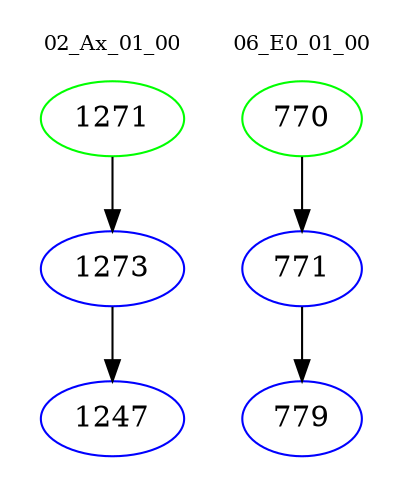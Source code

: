 digraph{
subgraph cluster_0 {
color = white
label = "02_Ax_01_00";
fontsize=10;
T0_1271 [label="1271", color="green"]
T0_1271 -> T0_1273 [color="black"]
T0_1273 [label="1273", color="blue"]
T0_1273 -> T0_1247 [color="black"]
T0_1247 [label="1247", color="blue"]
}
subgraph cluster_1 {
color = white
label = "06_E0_01_00";
fontsize=10;
T1_770 [label="770", color="green"]
T1_770 -> T1_771 [color="black"]
T1_771 [label="771", color="blue"]
T1_771 -> T1_779 [color="black"]
T1_779 [label="779", color="blue"]
}
}
